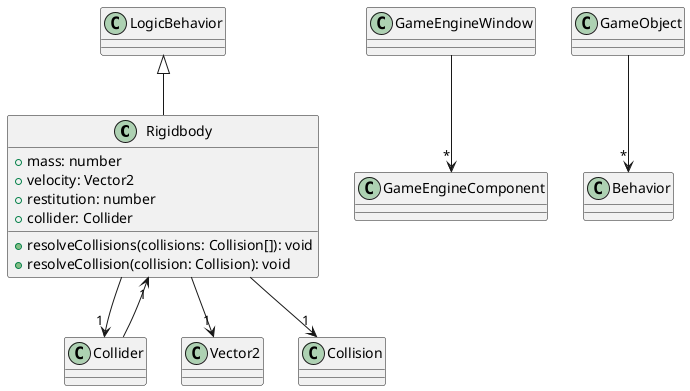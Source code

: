 @startuml
class Rigidbody extends LogicBehavior {
    +mass: number
    +velocity: Vector2
    +restitution: number
    +collider: Collider
    +resolveCollisions(collisions: Collision[]): void
    +resolveCollision(collision: Collision): void
}
GameEngineWindow --> "*" GameEngineComponent
GameObject --> "*" Behavior
Collider --> "1" Rigidbody
Rigidbody --> "1" Vector2
Rigidbody --> "1" Collider
Rigidbody --> "1" Collision
@enduml
